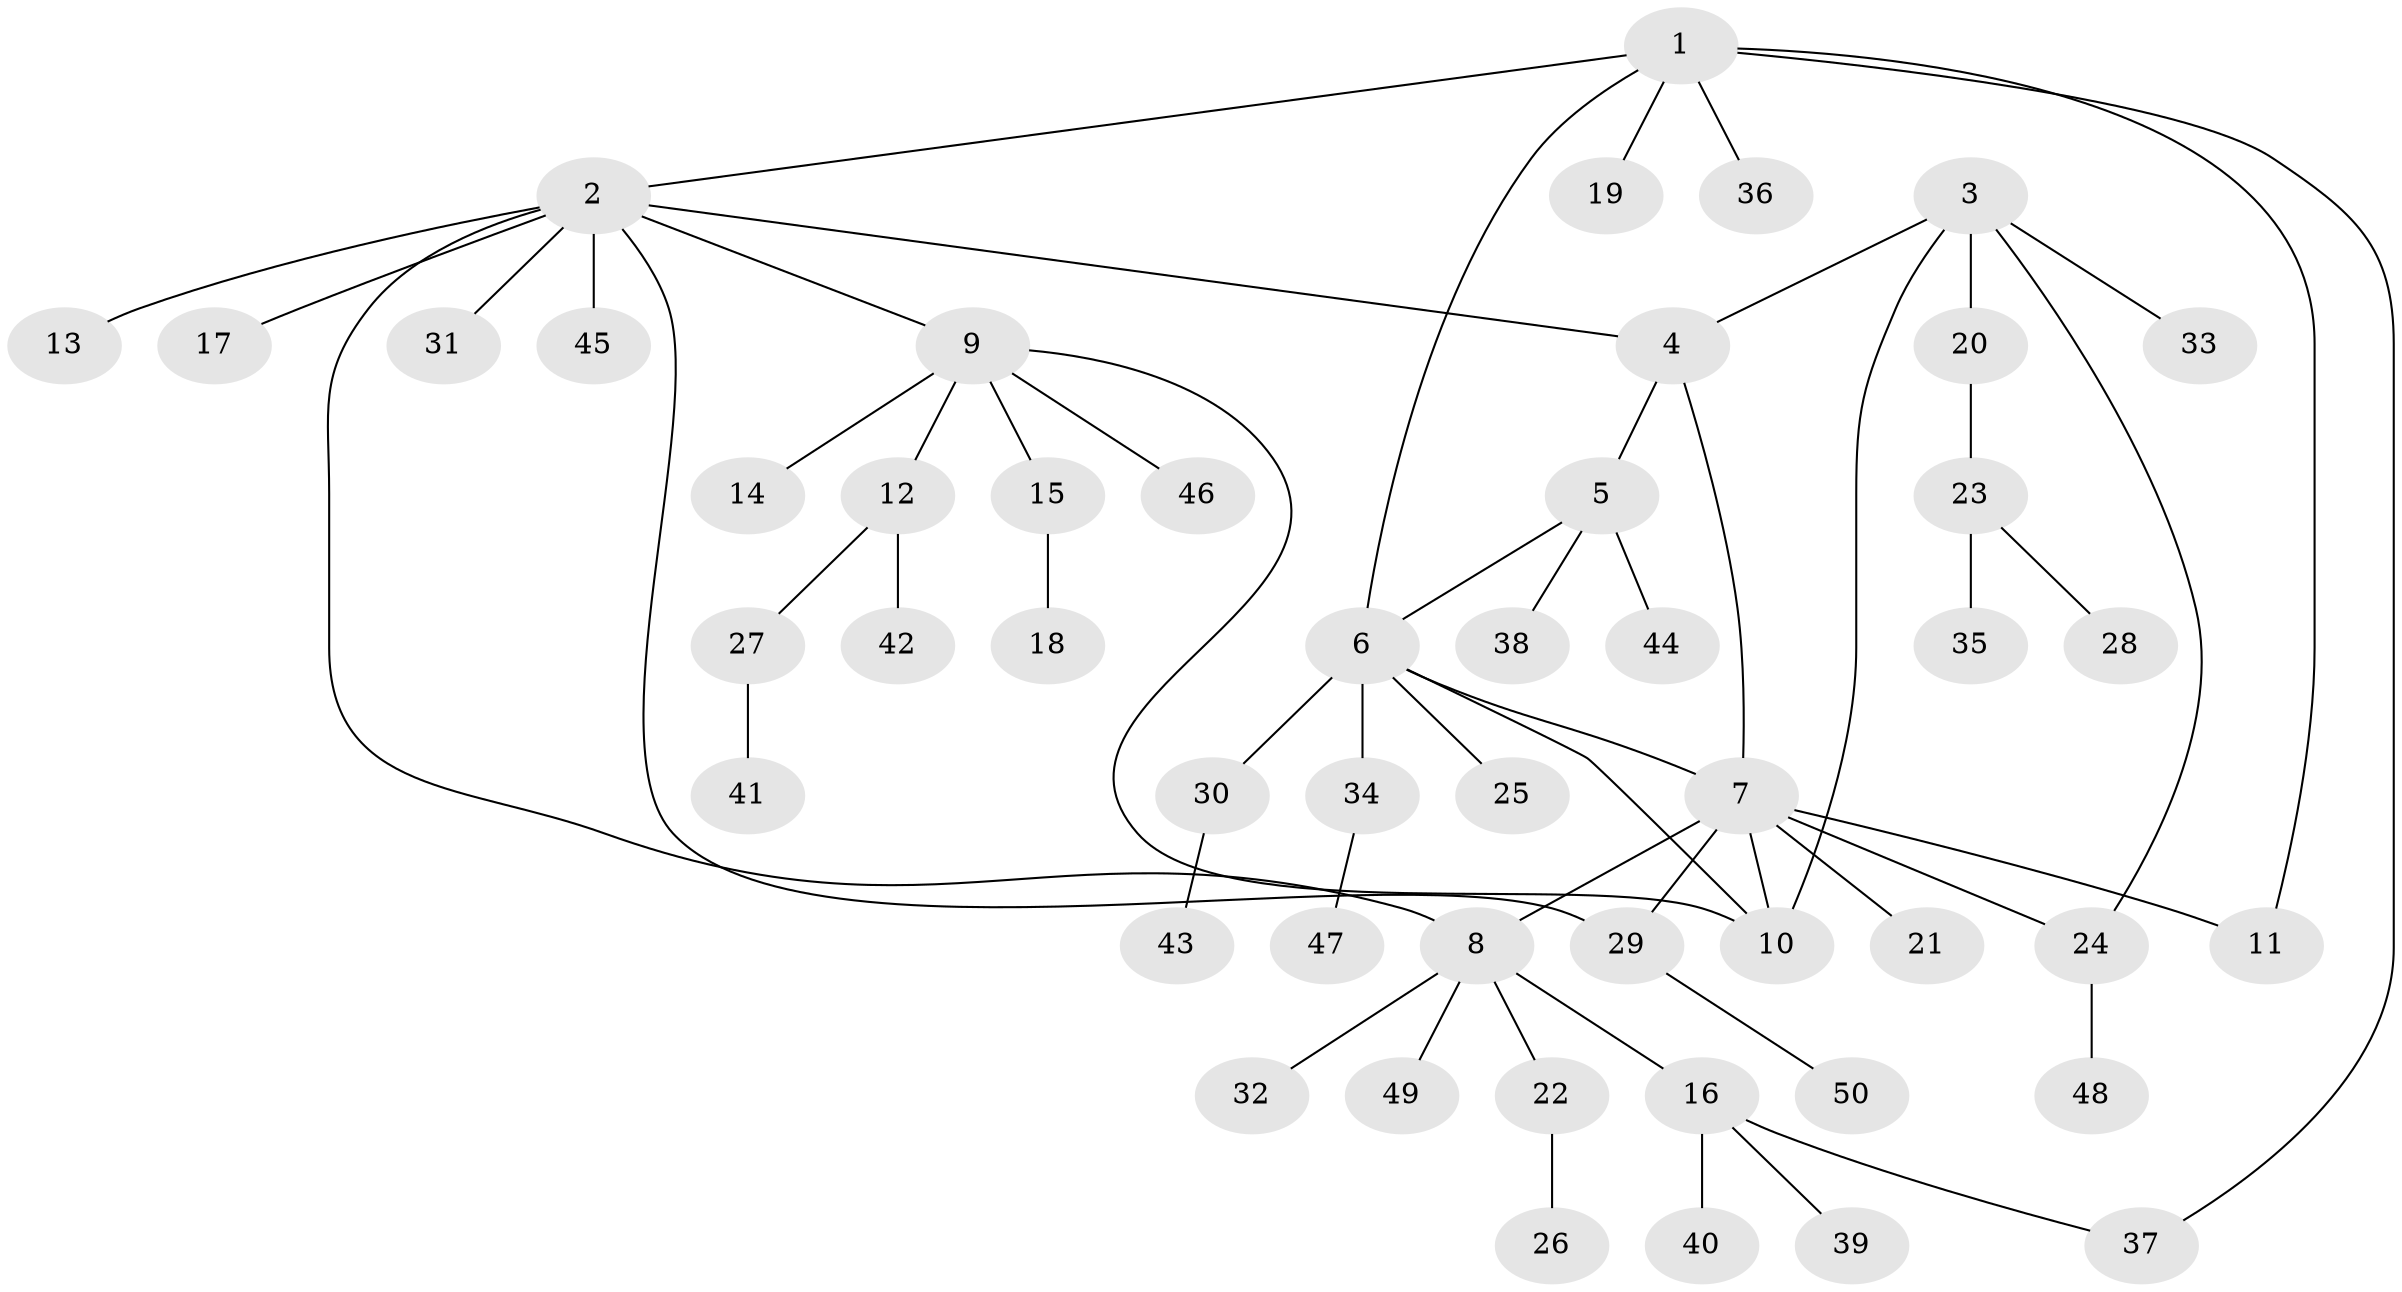 // Generated by graph-tools (version 1.1) at 2025/02/03/09/25 03:02:32]
// undirected, 50 vertices, 59 edges
graph export_dot {
graph [start="1"]
  node [color=gray90,style=filled];
  1;
  2;
  3;
  4;
  5;
  6;
  7;
  8;
  9;
  10;
  11;
  12;
  13;
  14;
  15;
  16;
  17;
  18;
  19;
  20;
  21;
  22;
  23;
  24;
  25;
  26;
  27;
  28;
  29;
  30;
  31;
  32;
  33;
  34;
  35;
  36;
  37;
  38;
  39;
  40;
  41;
  42;
  43;
  44;
  45;
  46;
  47;
  48;
  49;
  50;
  1 -- 2;
  1 -- 6;
  1 -- 11;
  1 -- 19;
  1 -- 36;
  1 -- 37;
  2 -- 4;
  2 -- 8;
  2 -- 9;
  2 -- 13;
  2 -- 17;
  2 -- 29;
  2 -- 31;
  2 -- 45;
  3 -- 4;
  3 -- 10;
  3 -- 20;
  3 -- 24;
  3 -- 33;
  4 -- 5;
  4 -- 7;
  5 -- 6;
  5 -- 38;
  5 -- 44;
  6 -- 7;
  6 -- 10;
  6 -- 25;
  6 -- 30;
  6 -- 34;
  7 -- 8;
  7 -- 10;
  7 -- 11;
  7 -- 21;
  7 -- 24;
  7 -- 29;
  8 -- 16;
  8 -- 22;
  8 -- 32;
  8 -- 49;
  9 -- 10;
  9 -- 12;
  9 -- 14;
  9 -- 15;
  9 -- 46;
  12 -- 27;
  12 -- 42;
  15 -- 18;
  16 -- 37;
  16 -- 39;
  16 -- 40;
  20 -- 23;
  22 -- 26;
  23 -- 28;
  23 -- 35;
  24 -- 48;
  27 -- 41;
  29 -- 50;
  30 -- 43;
  34 -- 47;
}
